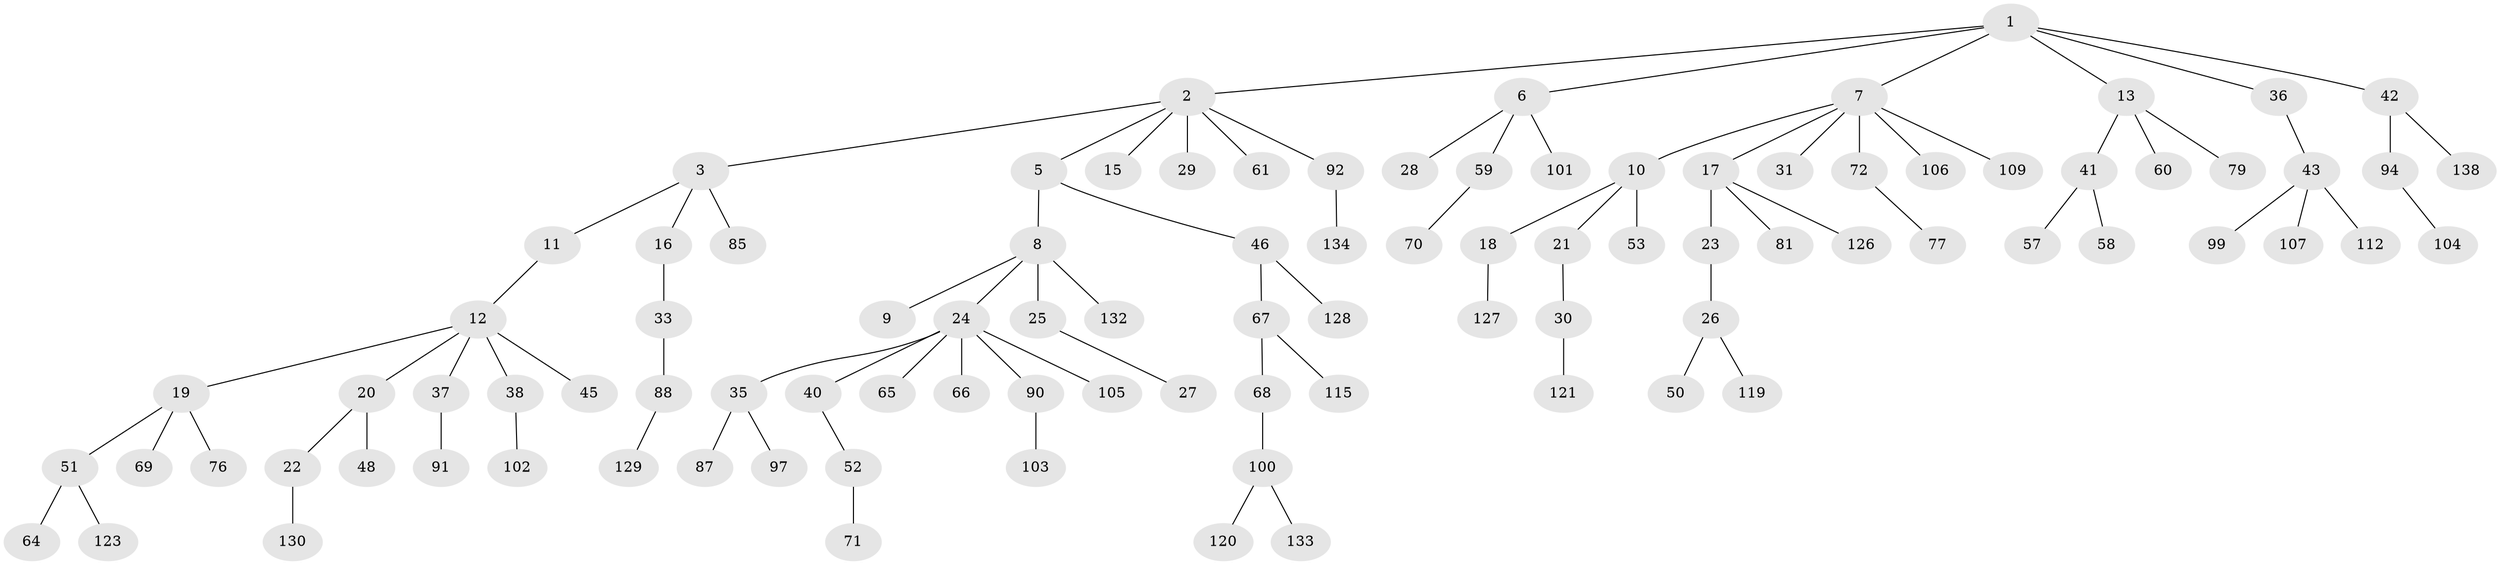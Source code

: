 // original degree distribution, {4: 0.07913669064748201, 7: 0.014388489208633094, 3: 0.12949640287769784, 6: 0.014388489208633094, 5: 0.014388489208633094, 1: 0.4748201438848921, 2: 0.2733812949640288}
// Generated by graph-tools (version 1.1) at 2025/42/03/06/25 10:42:02]
// undirected, 96 vertices, 95 edges
graph export_dot {
graph [start="1"]
  node [color=gray90,style=filled];
  1 [super="+4"];
  2 [super="+55"];
  3;
  5;
  6 [super="+39"];
  7 [super="+14"];
  8 [super="+108"];
  9;
  10;
  11;
  12 [super="+137"];
  13 [super="+122"];
  15 [super="+95"];
  16;
  17 [super="+82"];
  18 [super="+84"];
  19 [super="+49"];
  20 [super="+54"];
  21 [super="+32"];
  22 [super="+56"];
  23;
  24 [super="+34"];
  25 [super="+74"];
  26 [super="+113"];
  27 [super="+73"];
  28;
  29;
  30 [super="+47"];
  31 [super="+83"];
  33 [super="+96"];
  35 [super="+125"];
  36;
  37 [super="+44"];
  38 [super="+63"];
  40;
  41 [super="+86"];
  42;
  43 [super="+78"];
  45 [super="+114"];
  46 [super="+75"];
  48;
  50;
  51 [super="+62"];
  52;
  53 [super="+98"];
  57 [super="+111"];
  58;
  59 [super="+89"];
  60 [super="+139"];
  61;
  64;
  65;
  66;
  67 [super="+80"];
  68;
  69;
  70;
  71;
  72 [super="+124"];
  76;
  77;
  79 [super="+118"];
  81;
  85;
  87;
  88 [super="+135"];
  90 [super="+93"];
  91;
  92;
  94 [super="+131"];
  97;
  99;
  100 [super="+116"];
  101;
  102 [super="+117"];
  103 [super="+110"];
  104;
  105;
  106;
  107 [super="+136"];
  109;
  112;
  115;
  119;
  120;
  121;
  123;
  126;
  127;
  128;
  129;
  130;
  132;
  133;
  134;
  138;
  1 -- 2;
  1 -- 13;
  1 -- 42;
  1 -- 36;
  1 -- 6;
  1 -- 7;
  2 -- 3;
  2 -- 5;
  2 -- 15;
  2 -- 29;
  2 -- 92;
  2 -- 61;
  3 -- 11;
  3 -- 16;
  3 -- 85;
  5 -- 8;
  5 -- 46;
  6 -- 28;
  6 -- 59;
  6 -- 101;
  7 -- 10;
  7 -- 31;
  7 -- 72;
  7 -- 106;
  7 -- 17;
  7 -- 109;
  8 -- 9;
  8 -- 24;
  8 -- 25;
  8 -- 132;
  10 -- 18;
  10 -- 21;
  10 -- 53;
  11 -- 12;
  12 -- 19;
  12 -- 20;
  12 -- 37;
  12 -- 38;
  12 -- 45;
  13 -- 41;
  13 -- 60;
  13 -- 79;
  16 -- 33;
  17 -- 23;
  17 -- 81;
  17 -- 126;
  18 -- 127;
  19 -- 69;
  19 -- 76;
  19 -- 51;
  20 -- 22;
  20 -- 48;
  21 -- 30;
  22 -- 130;
  23 -- 26;
  24 -- 40;
  24 -- 65;
  24 -- 90;
  24 -- 105;
  24 -- 66;
  24 -- 35;
  25 -- 27;
  26 -- 50;
  26 -- 119;
  30 -- 121;
  33 -- 88;
  35 -- 87;
  35 -- 97;
  36 -- 43;
  37 -- 91;
  38 -- 102;
  40 -- 52;
  41 -- 57;
  41 -- 58;
  42 -- 94;
  42 -- 138;
  43 -- 107;
  43 -- 99;
  43 -- 112;
  46 -- 67;
  46 -- 128;
  51 -- 64;
  51 -- 123;
  52 -- 71;
  59 -- 70;
  67 -- 68;
  67 -- 115;
  68 -- 100;
  72 -- 77;
  88 -- 129;
  90 -- 103;
  92 -- 134;
  94 -- 104;
  100 -- 120;
  100 -- 133;
}
